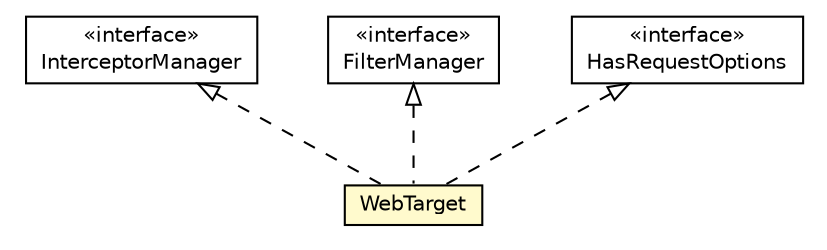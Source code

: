 #!/usr/local/bin/dot
#
# Class diagram 
# Generated by UMLGraph version R5_6-24-gf6e263 (http://www.umlgraph.org/)
#

digraph G {
	edge [fontname="Helvetica",fontsize=10,labelfontname="Helvetica",labelfontsize=10];
	node [fontname="Helvetica",fontsize=10,shape=plaintext];
	nodesep=0.25;
	ranksep=0.5;
	// io.reinert.requestor.core.InterceptorManager
	c62159 [label=<<table title="io.reinert.requestor.core.InterceptorManager" border="0" cellborder="1" cellspacing="0" cellpadding="2" port="p" href="./InterceptorManager.html">
		<tr><td><table border="0" cellspacing="0" cellpadding="1">
<tr><td align="center" balign="center"> &#171;interface&#187; </td></tr>
<tr><td align="center" balign="center"> InterceptorManager </td></tr>
		</table></td></tr>
		</table>>, URL="./InterceptorManager.html", fontname="Helvetica", fontcolor="black", fontsize=10.0];
	// io.reinert.requestor.core.FilterManager
	c62194 [label=<<table title="io.reinert.requestor.core.FilterManager" border="0" cellborder="1" cellspacing="0" cellpadding="2" port="p" href="./FilterManager.html">
		<tr><td><table border="0" cellspacing="0" cellpadding="1">
<tr><td align="center" balign="center"> &#171;interface&#187; </td></tr>
<tr><td align="center" balign="center"> FilterManager </td></tr>
		</table></td></tr>
		</table>>, URL="./FilterManager.html", fontname="Helvetica", fontcolor="black", fontsize=10.0];
	// io.reinert.requestor.core.HasRequestOptions
	c62202 [label=<<table title="io.reinert.requestor.core.HasRequestOptions" border="0" cellborder="1" cellspacing="0" cellpadding="2" port="p" href="./HasRequestOptions.html">
		<tr><td><table border="0" cellspacing="0" cellpadding="1">
<tr><td align="center" balign="center"> &#171;interface&#187; </td></tr>
<tr><td align="center" balign="center"> HasRequestOptions </td></tr>
		</table></td></tr>
		</table>>, URL="./HasRequestOptions.html", fontname="Helvetica", fontcolor="black", fontsize=10.0];
	// io.reinert.requestor.core.WebTarget
	c62225 [label=<<table title="io.reinert.requestor.core.WebTarget" border="0" cellborder="1" cellspacing="0" cellpadding="2" port="p" bgcolor="lemonChiffon" href="./WebTarget.html">
		<tr><td><table border="0" cellspacing="0" cellpadding="1">
<tr><td align="center" balign="center"> WebTarget </td></tr>
		</table></td></tr>
		</table>>, URL="./WebTarget.html", fontname="Helvetica", fontcolor="black", fontsize=10.0];
	//io.reinert.requestor.core.WebTarget implements io.reinert.requestor.core.FilterManager
	c62194:p -> c62225:p [dir=back,arrowtail=empty,style=dashed];
	//io.reinert.requestor.core.WebTarget implements io.reinert.requestor.core.InterceptorManager
	c62159:p -> c62225:p [dir=back,arrowtail=empty,style=dashed];
	//io.reinert.requestor.core.WebTarget implements io.reinert.requestor.core.HasRequestOptions
	c62202:p -> c62225:p [dir=back,arrowtail=empty,style=dashed];
}

